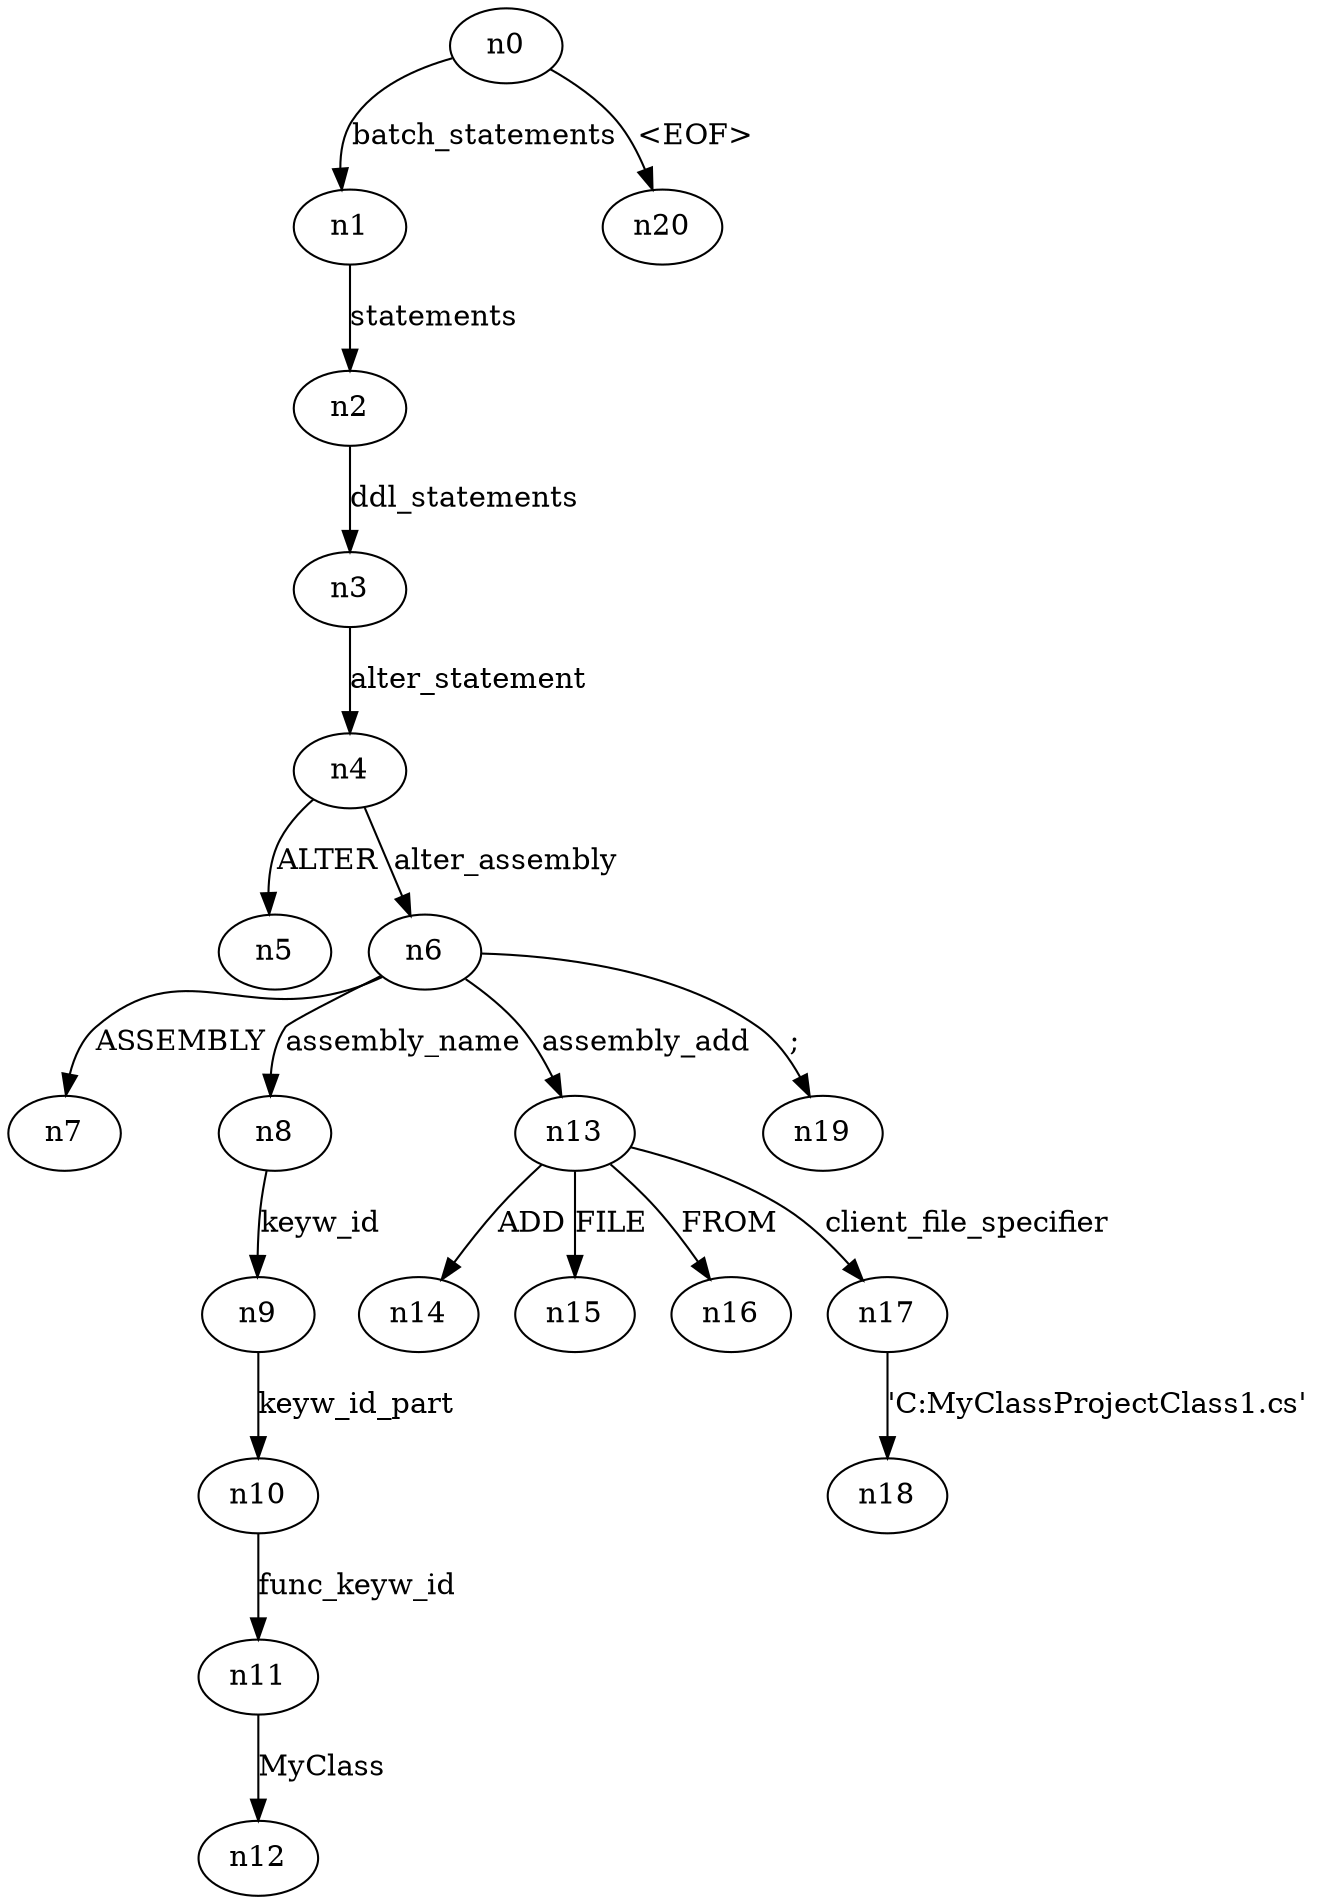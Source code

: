 digraph ParseTree {
  n0 -> n1 [label="batch_statements"];
  n1 -> n2 [label="statements"];
  n2 -> n3 [label="ddl_statements"];
  n3 -> n4 [label="alter_statement"];
  n4 -> n5 [label="ALTER"];
  n4 -> n6 [label="alter_assembly"];
  n6 -> n7 [label="ASSEMBLY"];
  n6 -> n8 [label="assembly_name"];
  n8 -> n9 [label="keyw_id"];
  n9 -> n10 [label="keyw_id_part"];
  n10 -> n11 [label="func_keyw_id"];
  n11 -> n12 [label="MyClass"];
  n6 -> n13 [label="assembly_add"];
  n13 -> n14 [label="ADD"];
  n13 -> n15 [label="FILE"];
  n13 -> n16 [label="FROM"];
  n13 -> n17 [label="client_file_specifier"];
  n17 -> n18 [label="'C:\MyClassProject\Class1.cs'"];
  n6 -> n19 [label=";"];
  n0 -> n20 [label="<EOF>"];
}